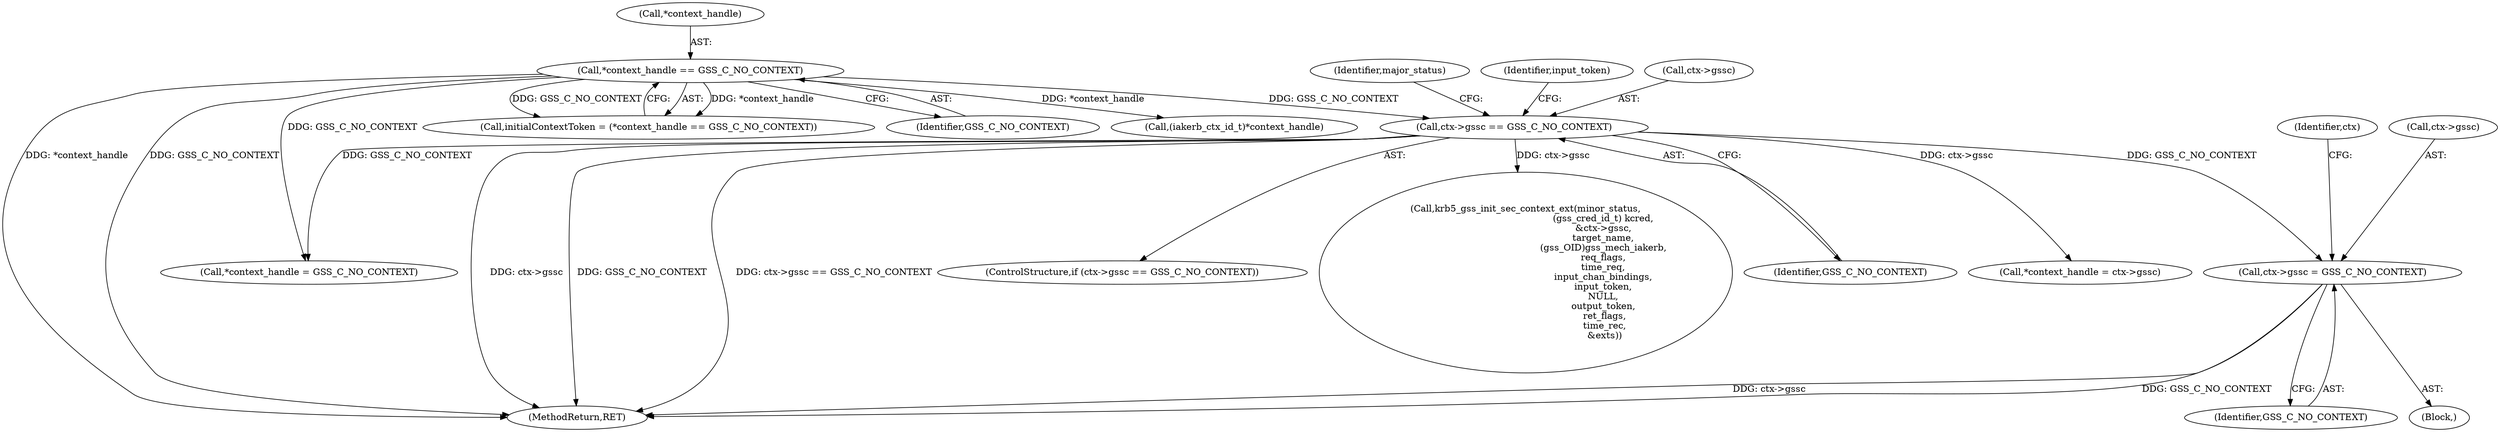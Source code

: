 digraph "1_krb5_e04f0283516e80d2f93366e0d479d13c9b5c8c2a_3@del" {
"1000359" [label="(Call,ctx->gssc = GSS_C_NO_CONTEXT)"];
"1000315" [label="(Call,ctx->gssc == GSS_C_NO_CONTEXT)"];
"1000132" [label="(Call,*context_handle == GSS_C_NO_CONTEXT)"];
"1000365" [label="(Identifier,ctx)"];
"1000316" [label="(Call,ctx->gssc)"];
"1000363" [label="(Identifier,GSS_C_NO_CONTEXT)"];
"1000132" [label="(Call,*context_handle == GSS_C_NO_CONTEXT)"];
"1000135" [label="(Identifier,GSS_C_NO_CONTEXT)"];
"1000324" [label="(Identifier,major_status)"];
"1000186" [label="(Call,(iakerb_ctx_id_t)*context_handle)"];
"1000321" [label="(Identifier,input_token)"];
"1000325" [label="(Call,krb5_gss_init_sec_context_ext(minor_status,\n                                                     (gss_cred_id_t) kcred,\n                                                     &ctx->gssc,\n                                                     target_name,\n                                                     (gss_OID)gss_mech_iakerb,\n                                                     req_flags,\n                                                     time_req,\n                                                     input_chan_bindings,\n                                                     input_token,\n                                                     NULL,\n                                                     output_token,\n                                                      ret_flags,\n                                                      time_rec,\n                                                      &exts))"];
"1000315" [label="(Call,ctx->gssc == GSS_C_NO_CONTEXT)"];
"1000352" [label="(Block,)"];
"1000423" [label="(Call,*context_handle = GSS_C_NO_CONTEXT)"];
"1000319" [label="(Identifier,GSS_C_NO_CONTEXT)"];
"1000353" [label="(Call,*context_handle = ctx->gssc)"];
"1000429" [label="(MethodReturn,RET)"];
"1000359" [label="(Call,ctx->gssc = GSS_C_NO_CONTEXT)"];
"1000133" [label="(Call,*context_handle)"];
"1000314" [label="(ControlStructure,if (ctx->gssc == GSS_C_NO_CONTEXT))"];
"1000360" [label="(Call,ctx->gssc)"];
"1000130" [label="(Call,initialContextToken = (*context_handle == GSS_C_NO_CONTEXT))"];
"1000359" -> "1000352"  [label="AST: "];
"1000359" -> "1000363"  [label="CFG: "];
"1000360" -> "1000359"  [label="AST: "];
"1000363" -> "1000359"  [label="AST: "];
"1000365" -> "1000359"  [label="CFG: "];
"1000359" -> "1000429"  [label="DDG: ctx->gssc"];
"1000359" -> "1000429"  [label="DDG: GSS_C_NO_CONTEXT"];
"1000315" -> "1000359"  [label="DDG: GSS_C_NO_CONTEXT"];
"1000315" -> "1000314"  [label="AST: "];
"1000315" -> "1000319"  [label="CFG: "];
"1000316" -> "1000315"  [label="AST: "];
"1000319" -> "1000315"  [label="AST: "];
"1000321" -> "1000315"  [label="CFG: "];
"1000324" -> "1000315"  [label="CFG: "];
"1000315" -> "1000429"  [label="DDG: ctx->gssc == GSS_C_NO_CONTEXT"];
"1000315" -> "1000429"  [label="DDG: ctx->gssc"];
"1000315" -> "1000429"  [label="DDG: GSS_C_NO_CONTEXT"];
"1000132" -> "1000315"  [label="DDG: GSS_C_NO_CONTEXT"];
"1000315" -> "1000325"  [label="DDG: ctx->gssc"];
"1000315" -> "1000353"  [label="DDG: ctx->gssc"];
"1000315" -> "1000423"  [label="DDG: GSS_C_NO_CONTEXT"];
"1000132" -> "1000130"  [label="AST: "];
"1000132" -> "1000135"  [label="CFG: "];
"1000133" -> "1000132"  [label="AST: "];
"1000135" -> "1000132"  [label="AST: "];
"1000130" -> "1000132"  [label="CFG: "];
"1000132" -> "1000429"  [label="DDG: *context_handle"];
"1000132" -> "1000429"  [label="DDG: GSS_C_NO_CONTEXT"];
"1000132" -> "1000130"  [label="DDG: *context_handle"];
"1000132" -> "1000130"  [label="DDG: GSS_C_NO_CONTEXT"];
"1000132" -> "1000186"  [label="DDG: *context_handle"];
"1000132" -> "1000423"  [label="DDG: GSS_C_NO_CONTEXT"];
}
